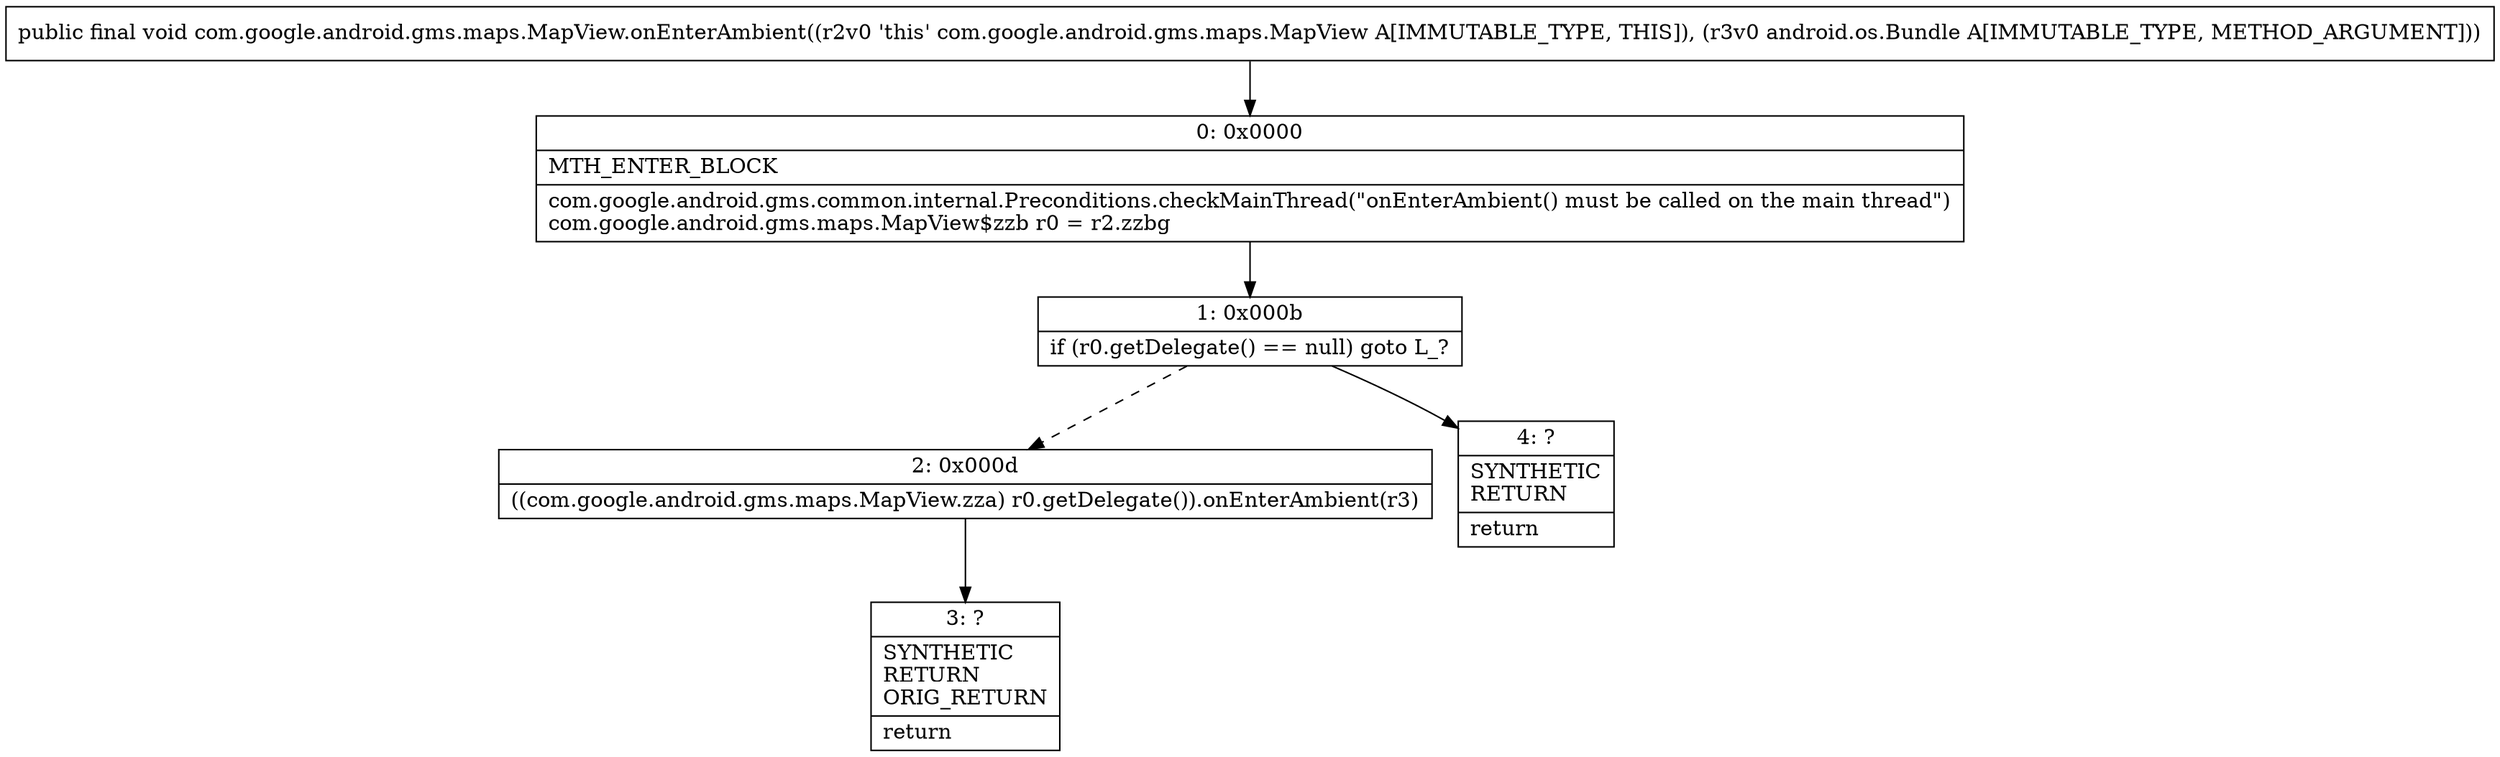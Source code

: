 digraph "CFG forcom.google.android.gms.maps.MapView.onEnterAmbient(Landroid\/os\/Bundle;)V" {
Node_0 [shape=record,label="{0\:\ 0x0000|MTH_ENTER_BLOCK\l|com.google.android.gms.common.internal.Preconditions.checkMainThread(\"onEnterAmbient() must be called on the main thread\")\lcom.google.android.gms.maps.MapView$zzb r0 = r2.zzbg\l}"];
Node_1 [shape=record,label="{1\:\ 0x000b|if (r0.getDelegate() == null) goto L_?\l}"];
Node_2 [shape=record,label="{2\:\ 0x000d|((com.google.android.gms.maps.MapView.zza) r0.getDelegate()).onEnterAmbient(r3)\l}"];
Node_3 [shape=record,label="{3\:\ ?|SYNTHETIC\lRETURN\lORIG_RETURN\l|return\l}"];
Node_4 [shape=record,label="{4\:\ ?|SYNTHETIC\lRETURN\l|return\l}"];
MethodNode[shape=record,label="{public final void com.google.android.gms.maps.MapView.onEnterAmbient((r2v0 'this' com.google.android.gms.maps.MapView A[IMMUTABLE_TYPE, THIS]), (r3v0 android.os.Bundle A[IMMUTABLE_TYPE, METHOD_ARGUMENT])) }"];
MethodNode -> Node_0;
Node_0 -> Node_1;
Node_1 -> Node_2[style=dashed];
Node_1 -> Node_4;
Node_2 -> Node_3;
}

